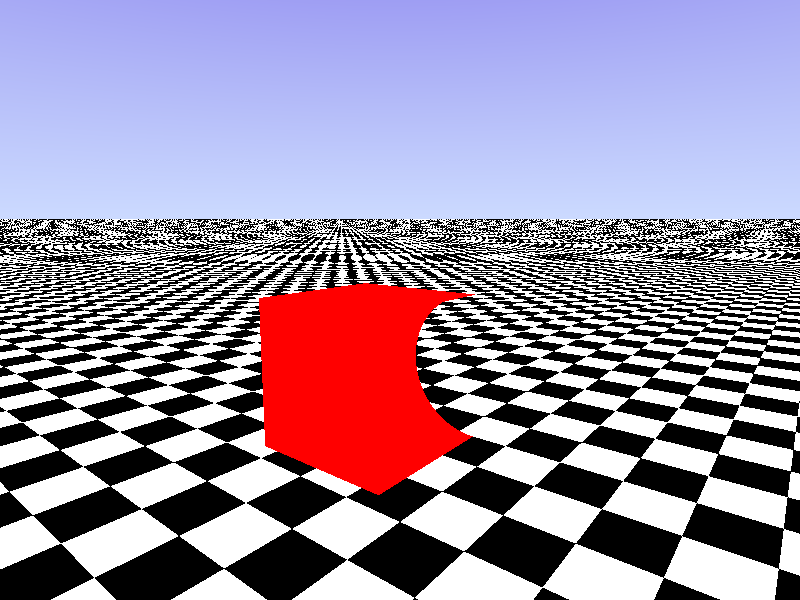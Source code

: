 #include "colors.inc"
#declare Camera_0 = camera {
  perspective angle 75 // front view
  location <4.0,2.0,-5.0>
  look_at <0.0,1.0,0.0> 
}
camera{Camera_0}
light_source {
       	     <3000,3000,-3000>
       	     color White
       	     }
sky_sphere {
  pigment {
    gradient <0,1,0>
    color_map {
      [0.00 rgb <0.6,0.7,1.0>]
      [0.35 rgb <0.1,0.0,0.8>]
      [0.65 rgb <0.1,0.0,0.8>]
      [1 rgb <0.6,0.7,1.0>]
    }
    scale 2
  }
}
plane { <0,1,0>, -2
  texture { pigment { checker color rgb<1,1,1>*1.2 color rgb<0.25,0.15,0.1>*0}
    finish  { phong 0.1 }
  }
}
difference {
  box {
    <-1.5,-1,-1>,
    <0.5,1,1>
    pigment { Red }
    //pigment { rgbf <1,0,0, .5>}
  }
  cylinder {
    <0.5,0,-1.00001>,
    <0.5,0,1.00001>,
    1
    pigment { Red }
    //pigment { rgbf <1,0,0, .5>}
  }
}

